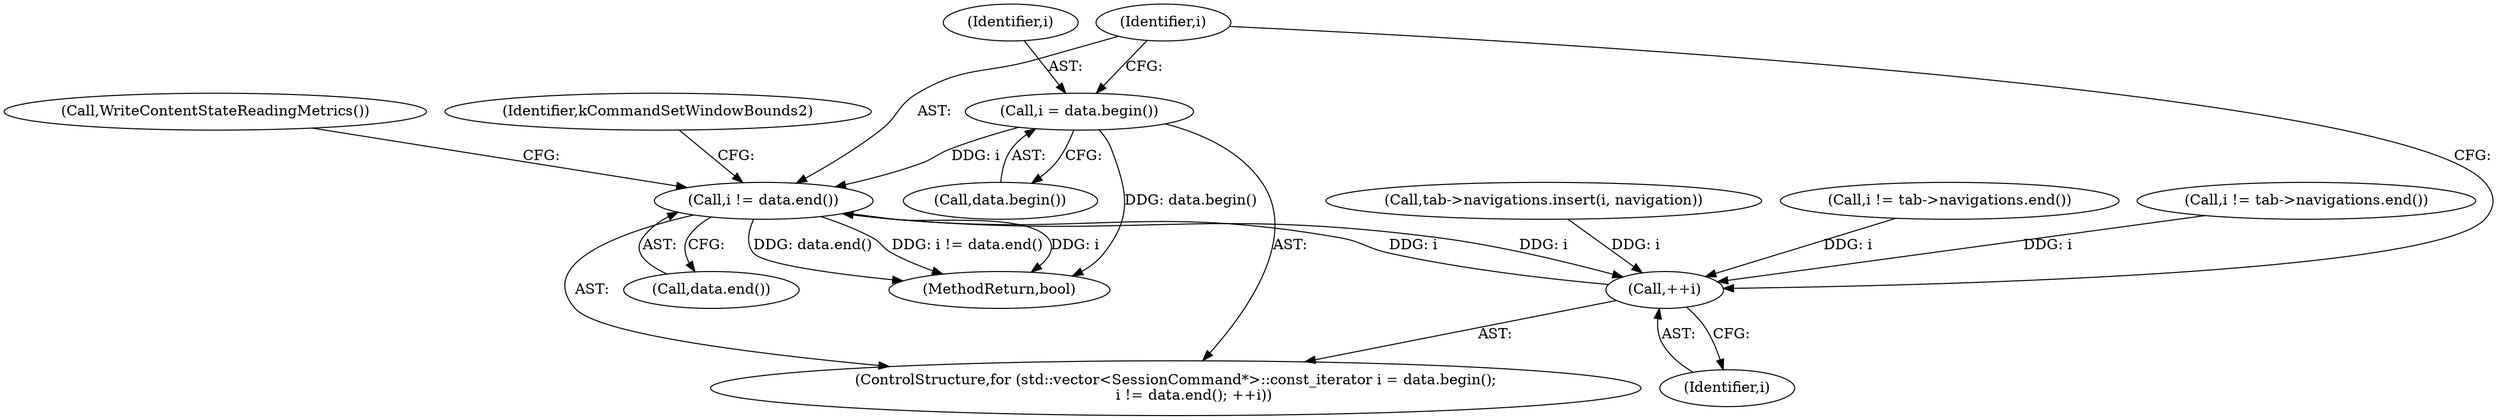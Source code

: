 digraph "0_Chrome_027429ee5abe6e2fb5e3b2b4542f0a6fe0dbc12d_0@pointer" {
"1000108" [label="(Call,i = data.begin())"];
"1000111" [label="(Call,i != data.end())"];
"1000114" [label="(Call,++i)"];
"1000109" [label="(Identifier,i)"];
"1000592" [label="(Call,WriteContentStateReadingMetrics())"];
"1000108" [label="(Call,i = data.begin())"];
"1000114" [label="(Call,++i)"];
"1000111" [label="(Call,i != data.end())"];
"1000113" [label="(Call,data.end())"];
"1000447" [label="(Call,i != tab->navigations.end())"];
"1000112" [label="(Identifier,i)"];
"1000106" [label="(ControlStructure,for (std::vector<SessionCommand*>::const_iterator i = data.begin();\n        i != data.end(); ++i))"];
"1000110" [label="(Call,data.begin())"];
"1000458" [label="(Call,tab->navigations.insert(i, navigation))"];
"1000595" [label="(MethodReturn,bool)"];
"1000115" [label="(Identifier,i)"];
"1000119" [label="(Identifier,kCommandSetWindowBounds2)"];
"1000393" [label="(Call,i != tab->navigations.end())"];
"1000108" -> "1000106"  [label="AST: "];
"1000108" -> "1000110"  [label="CFG: "];
"1000109" -> "1000108"  [label="AST: "];
"1000110" -> "1000108"  [label="AST: "];
"1000112" -> "1000108"  [label="CFG: "];
"1000108" -> "1000595"  [label="DDG: data.begin()"];
"1000108" -> "1000111"  [label="DDG: i"];
"1000111" -> "1000106"  [label="AST: "];
"1000111" -> "1000113"  [label="CFG: "];
"1000112" -> "1000111"  [label="AST: "];
"1000113" -> "1000111"  [label="AST: "];
"1000119" -> "1000111"  [label="CFG: "];
"1000592" -> "1000111"  [label="CFG: "];
"1000111" -> "1000595"  [label="DDG: i"];
"1000111" -> "1000595"  [label="DDG: data.end()"];
"1000111" -> "1000595"  [label="DDG: i != data.end()"];
"1000114" -> "1000111"  [label="DDG: i"];
"1000111" -> "1000114"  [label="DDG: i"];
"1000114" -> "1000106"  [label="AST: "];
"1000114" -> "1000115"  [label="CFG: "];
"1000115" -> "1000114"  [label="AST: "];
"1000112" -> "1000114"  [label="CFG: "];
"1000393" -> "1000114"  [label="DDG: i"];
"1000458" -> "1000114"  [label="DDG: i"];
"1000447" -> "1000114"  [label="DDG: i"];
}
